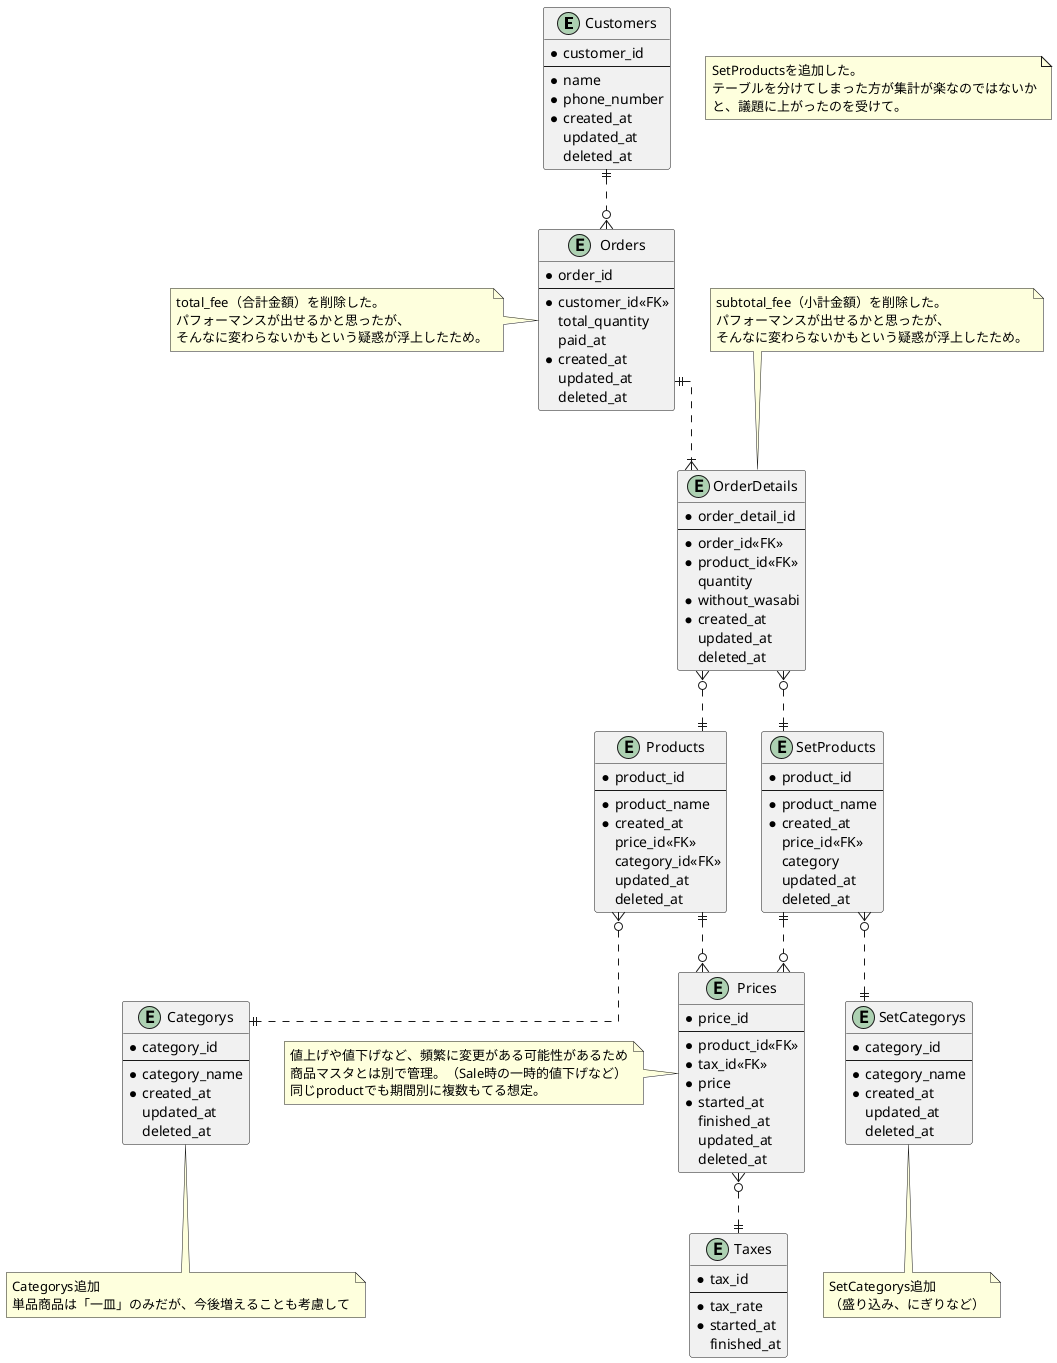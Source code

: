 @startuml sushi_ordering_schema_01

skinparam {
  ' カーディナリティ斜め対策
   linetype ortho
}

' 顧客マスタ
entity "Customers" as Customers {
  * customer_id
  --
  * name
  * phone_number
  * created_at
    updated_at
    deleted_at
}

' 単品商品マスタ
entity "Products" as Products {
  * product_id
  --
  * product_name
  * created_at
    price_id<<FK>>
    category_id<<FK>>
    updated_at
    deleted_at
}

' 商品カテゴリマスタ
entity "Categorys" as Categorys {
  * category_id
  --
  * category_name
  * created_at
    updated_at
    deleted_at
}

note bottom of Categorys
  Categorys追加
  単品商品は「一皿」のみだが、今後増えることも考慮して
end note

' セット商品マスタ
entity "SetProducts" as SetProducts {
  * product_id
  --
  * product_name
  * created_at
    price_id<<FK>>
    category
    updated_at
    deleted_at
}

' セット商品カテゴリマスタ
entity "SetCategorys" as SetCategorys {
  * category_id
  --
  * category_name
  * created_at
    updated_at
    deleted_at
}

note bottom of SetCategorys
  SetCategorys追加
  （盛り込み、にぎりなど）
end note

' 商品金額テーブル
entity "Prices" as Prices {
  * price_id
  --
  * product_id<<FK>>
  * tax_id<<FK>>
  * price
  * started_at
    finished_at
    updated_at
    deleted_at
}

note left of Prices
  値上げや値下げなど、頻繁に変更がある可能性があるため
  商品マスタとは別で管理。（Sale時の一時的値下げなど）
  同じproductでも期間別に複数もてる想定。
end note

' 消費税マスタ
entity "Taxes" as Taxes {
  * tax_id
  --
  * tax_rate
  * started_at
    finished_at
}

' 注文テーブル
entity "Orders" as Orders {
  * order_id
  --
  * customer_id<<FK>>
    total_quantity
    paid_at
  * created_at
    updated_at
    deleted_at
}

note left of Orders
  total_fee（合計金額）を削除した。
  パフォーマンスが出せるかと思ったが、
  そんなに変わらないかもという疑惑が浮上したため。
end note

entity "OrderDetails" as OrderDetails {
  * order_detail_id
  --
  * order_id<<FK>>
  * product_id<<FK>>
    quantity
  * without_wasabi
  * created_at
    updated_at
    deleted_at
}

note top of OrderDetails
  subtotal_fee（小計金額）を削除した。
  パフォーマンスが出せるかと思ったが、
  そんなに変わらないかもという疑惑が浮上したため。
end note

Customers ||..o{ Orders
Orders ||..|{ OrderDetails
OrderDetails }o..|| Products
OrderDetails }o..|| SetProducts
Products ||..o{ Prices
SetProducts ||..o{ Prices
Products }o..|| Categorys
SetProducts }o..|| SetCategorys
Prices }o..|| Taxes

note as note1
  SetProductsを追加した。
  テーブルを分けてしまった方が集計が楽なのではないか
  と、議題に上がったのを受けて。
end note

@enduml